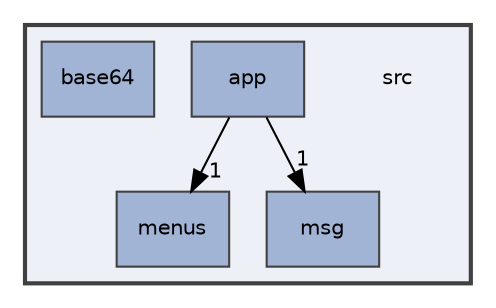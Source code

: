 digraph "src"
{
 // LATEX_PDF_SIZE
  edge [fontname="Helvetica",fontsize="10",labelfontname="Helvetica",labelfontsize="10"];
  node [fontname="Helvetica",fontsize="10",shape=record];
  compound=true
  subgraph clusterdir_68267d1309a1af8e8297ef4c3efbcdba {
    graph [ bgcolor="#edf0f7", pencolor="grey25", style="filled,bold,", label="", fontname="Helvetica", fontsize="10", URL="dir_68267d1309a1af8e8297ef4c3efbcdba.html"]
    dir_68267d1309a1af8e8297ef4c3efbcdba [shape=plaintext, label="src"];
  dir_5194e5fea318fda12687127c23f8aba1 [shape=box, label="app", style="filled,", fillcolor="#a2b4d6", color="grey25", URL="dir_5194e5fea318fda12687127c23f8aba1.html"];
  dir_9ab17fd7f07b28ef7164bcc825435f04 [shape=box, label="base64", style="filled,", fillcolor="#a2b4d6", color="grey25", URL="dir_9ab17fd7f07b28ef7164bcc825435f04.html"];
  dir_a4cf0bd8881f9bd048453dfed09211e5 [shape=box, label="menus", style="filled,", fillcolor="#a2b4d6", color="grey25", URL="dir_a4cf0bd8881f9bd048453dfed09211e5.html"];
  dir_92db932c96b71876a62b1386c1d468d9 [shape=box, label="msg", style="filled,", fillcolor="#a2b4d6", color="grey25", URL="dir_92db932c96b71876a62b1386c1d468d9.html"];
  }
  dir_5194e5fea318fda12687127c23f8aba1->dir_92db932c96b71876a62b1386c1d468d9 [headlabel="1", labeldistance=1.5 headhref="dir_000000_000003.html"];
  dir_5194e5fea318fda12687127c23f8aba1->dir_a4cf0bd8881f9bd048453dfed09211e5 [headlabel="1", labeldistance=1.5 headhref="dir_000000_000002.html"];
}
